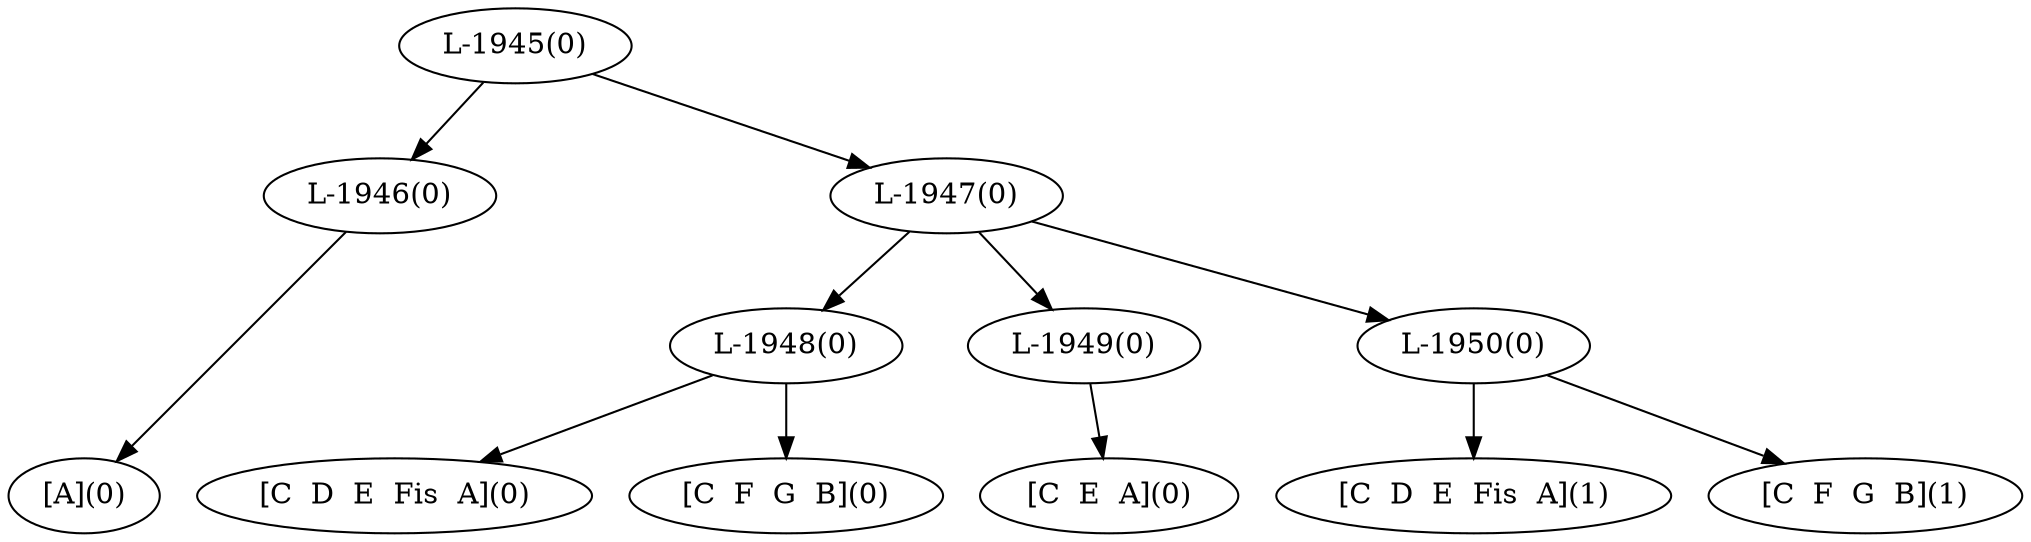digraph sample{
"L-1946(0)"->"[A](0)"
"L-1948(0)"->"[C  D  E  Fis  A](0)"
"L-1948(0)"->"[C  F  G  B](0)"
"L-1949(0)"->"[C  E  A](0)"
"L-1950(0)"->"[C  D  E  Fis  A](1)"
"L-1950(0)"->"[C  F  G  B](1)"
"L-1947(0)"->"L-1948(0)"
"L-1947(0)"->"L-1949(0)"
"L-1947(0)"->"L-1950(0)"
"L-1945(0)"->"L-1946(0)"
"L-1945(0)"->"L-1947(0)"
{rank = min; "L-1945(0)"}
{rank = same; "L-1946(0)"; "L-1947(0)";}
{rank = same; "L-1948(0)"; "L-1949(0)"; "L-1950(0)";}
{rank = max; "[A](0)"; "[C  D  E  Fis  A](0)"; "[C  D  E  Fis  A](1)"; "[C  E  A](0)"; "[C  F  G  B](0)"; "[C  F  G  B](1)";}
}